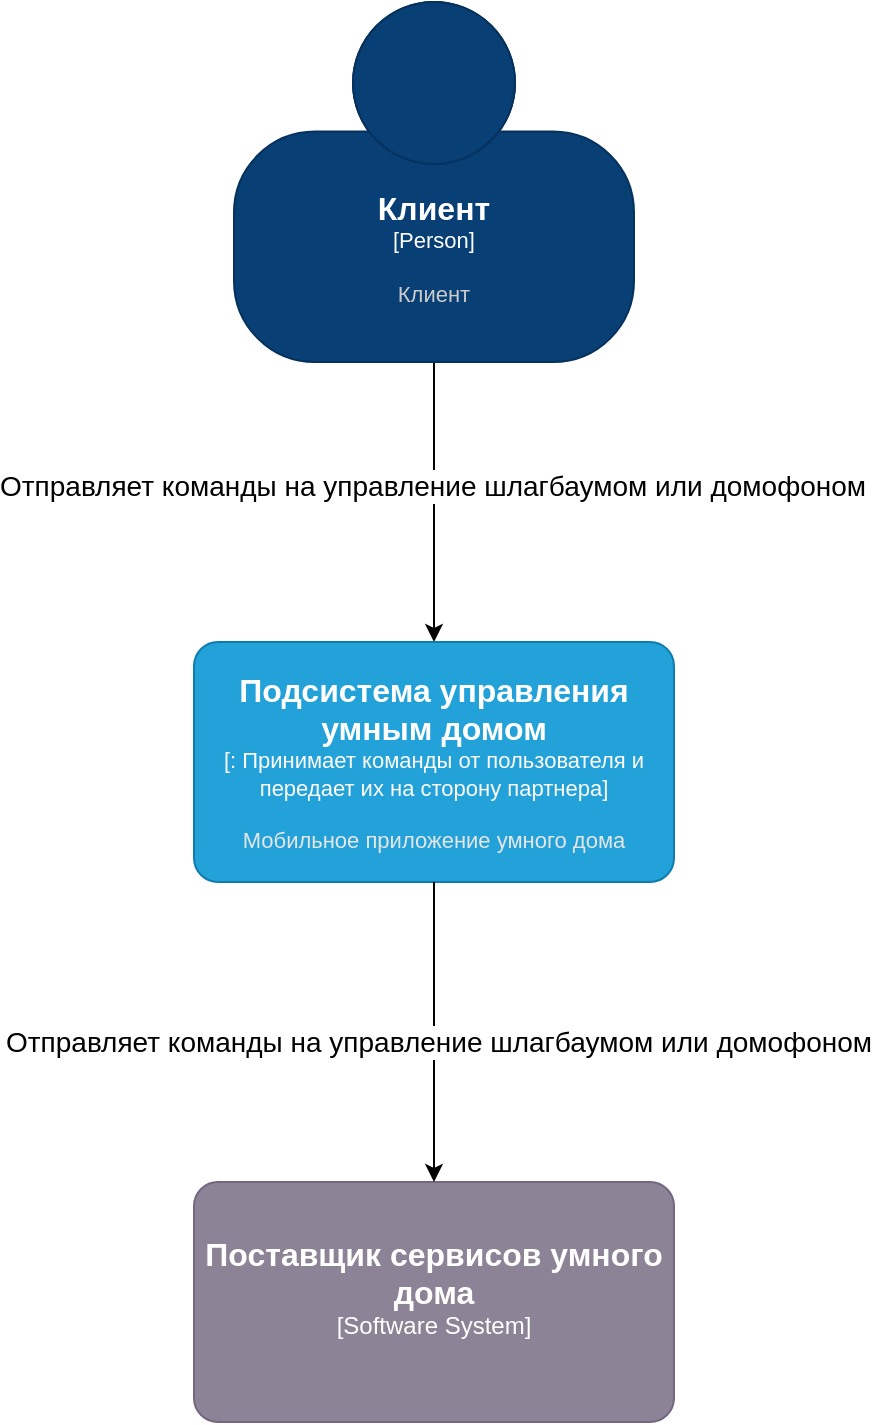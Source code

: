 <mxfile version="25.0.1">
  <diagram name="Страница — 1" id="7ZoDu3hy9lXGB6xDDtL6">
    <mxGraphModel dx="1397" dy="908" grid="1" gridSize="10" guides="1" tooltips="1" connect="1" arrows="1" fold="1" page="1" pageScale="1" pageWidth="827" pageHeight="1169" math="0" shadow="0">
      <root>
        <mxCell id="0" />
        <mxCell id="1" parent="0" />
        <mxCell id="sXwRPtu5rUwKcb_411oW-4" style="edgeStyle=orthogonalEdgeStyle;rounded=0;orthogonalLoop=1;jettySize=auto;html=1;" edge="1" parent="1" source="sXwRPtu5rUwKcb_411oW-1" target="sXwRPtu5rUwKcb_411oW-2">
          <mxGeometry relative="1" as="geometry" />
        </mxCell>
        <mxCell id="sXwRPtu5rUwKcb_411oW-6" value="&lt;span style=&quot;font-size: 14px;&quot;&gt;Отправляет команды на управление шлагбаумом или домофоном&lt;/span&gt;" style="edgeLabel;html=1;align=center;verticalAlign=middle;resizable=0;points=[];" vertex="1" connectable="0" parent="sXwRPtu5rUwKcb_411oW-4">
          <mxGeometry x="-0.111" y="-1" relative="1" as="geometry">
            <mxPoint as="offset" />
          </mxGeometry>
        </mxCell>
        <object placeholders="1" c4Name="Клиент" c4Type="Person" c4Description="Клиент" label="&lt;font style=&quot;font-size: 16px&quot;&gt;&lt;b&gt;%c4Name%&lt;/b&gt;&lt;/font&gt;&lt;div&gt;[%c4Type%]&lt;/div&gt;&lt;br&gt;&lt;div&gt;&lt;font style=&quot;font-size: 11px&quot;&gt;&lt;font color=&quot;#cccccc&quot;&gt;%c4Description%&lt;/font&gt;&lt;/div&gt;" id="sXwRPtu5rUwKcb_411oW-1">
          <mxCell style="html=1;fontSize=11;dashed=0;whiteSpace=wrap;fillColor=#083F75;strokeColor=#06315C;fontColor=#ffffff;shape=mxgraph.c4.person2;align=center;metaEdit=1;points=[[0.5,0,0],[1,0.5,0],[1,0.75,0],[0.75,1,0],[0.5,1,0],[0.25,1,0],[0,0.75,0],[0,0.5,0]];resizable=0;" vertex="1" parent="1">
            <mxGeometry x="260" y="30" width="200" height="180" as="geometry" />
          </mxCell>
        </object>
        <object placeholders="1" c4Name="Подсистема управления умным домом" c4Type="" c4Technology="Принимает команды от пользователя и передает их на сторону партнера" c4Description="Мобильное приложение умного дома" label="&lt;font style=&quot;font-size: 16px&quot;&gt;&lt;b&gt;%c4Name%&lt;/b&gt;&lt;/font&gt;&lt;div&gt;[%c4Type%: %c4Technology%]&lt;/div&gt;&lt;br&gt;&lt;div&gt;&lt;font style=&quot;font-size: 11px&quot;&gt;&lt;font color=&quot;#E6E6E6&quot;&gt;%c4Description%&lt;/font&gt;&lt;/div&gt;" id="sXwRPtu5rUwKcb_411oW-2">
          <mxCell style="rounded=1;whiteSpace=wrap;html=1;fontSize=11;labelBackgroundColor=none;fillColor=#23A2D9;fontColor=#ffffff;align=center;arcSize=10;strokeColor=#0E7DAD;metaEdit=1;resizable=0;points=[[0.25,0,0],[0.5,0,0],[0.75,0,0],[1,0.25,0],[1,0.5,0],[1,0.75,0],[0.75,1,0],[0.5,1,0],[0.25,1,0],[0,0.75,0],[0,0.5,0],[0,0.25,0]];" vertex="1" parent="1">
            <mxGeometry x="240" y="350" width="240" height="120" as="geometry" />
          </mxCell>
        </object>
        <object placeholders="1" c4Name="Поставщик сервисов умного дома" c4Type="Software System" c4Description="" label="&lt;font style=&quot;font-size: 16px&quot;&gt;&lt;b&gt;%c4Name%&lt;/b&gt;&lt;/font&gt;&lt;div&gt;[%c4Type%]&lt;/div&gt;&lt;br&gt;&lt;div&gt;&lt;font style=&quot;font-size: 11px&quot;&gt;&lt;font color=&quot;#cccccc&quot;&gt;%c4Description%&lt;/font&gt;&lt;/div&gt;" id="sXwRPtu5rUwKcb_411oW-3">
          <mxCell style="rounded=1;whiteSpace=wrap;html=1;labelBackgroundColor=none;fillColor=#8C8496;fontColor=#ffffff;align=center;arcSize=10;strokeColor=#736782;metaEdit=1;resizable=0;points=[[0.25,0,0],[0.5,0,0],[0.75,0,0],[1,0.25,0],[1,0.5,0],[1,0.75,0],[0.75,1,0],[0.5,1,0],[0.25,1,0],[0,0.75,0],[0,0.5,0],[0,0.25,0]];" vertex="1" parent="1">
            <mxGeometry x="240" y="620" width="240" height="120" as="geometry" />
          </mxCell>
        </object>
        <mxCell id="sXwRPtu5rUwKcb_411oW-5" style="edgeStyle=orthogonalEdgeStyle;rounded=0;orthogonalLoop=1;jettySize=auto;html=1;entryX=0.5;entryY=0;entryDx=0;entryDy=0;entryPerimeter=0;" edge="1" parent="1" source="sXwRPtu5rUwKcb_411oW-2" target="sXwRPtu5rUwKcb_411oW-3">
          <mxGeometry relative="1" as="geometry" />
        </mxCell>
        <mxCell id="sXwRPtu5rUwKcb_411oW-7" value="&lt;font style=&quot;font-size: 14px;&quot;&gt;Отправляет команды на управление шлагбаумом или домофоном&lt;/font&gt;" style="edgeLabel;html=1;align=center;verticalAlign=middle;resizable=0;points=[];" vertex="1" connectable="0" parent="sXwRPtu5rUwKcb_411oW-5">
          <mxGeometry x="0.076" y="2" relative="1" as="geometry">
            <mxPoint y="-1" as="offset" />
          </mxGeometry>
        </mxCell>
      </root>
    </mxGraphModel>
  </diagram>
</mxfile>
